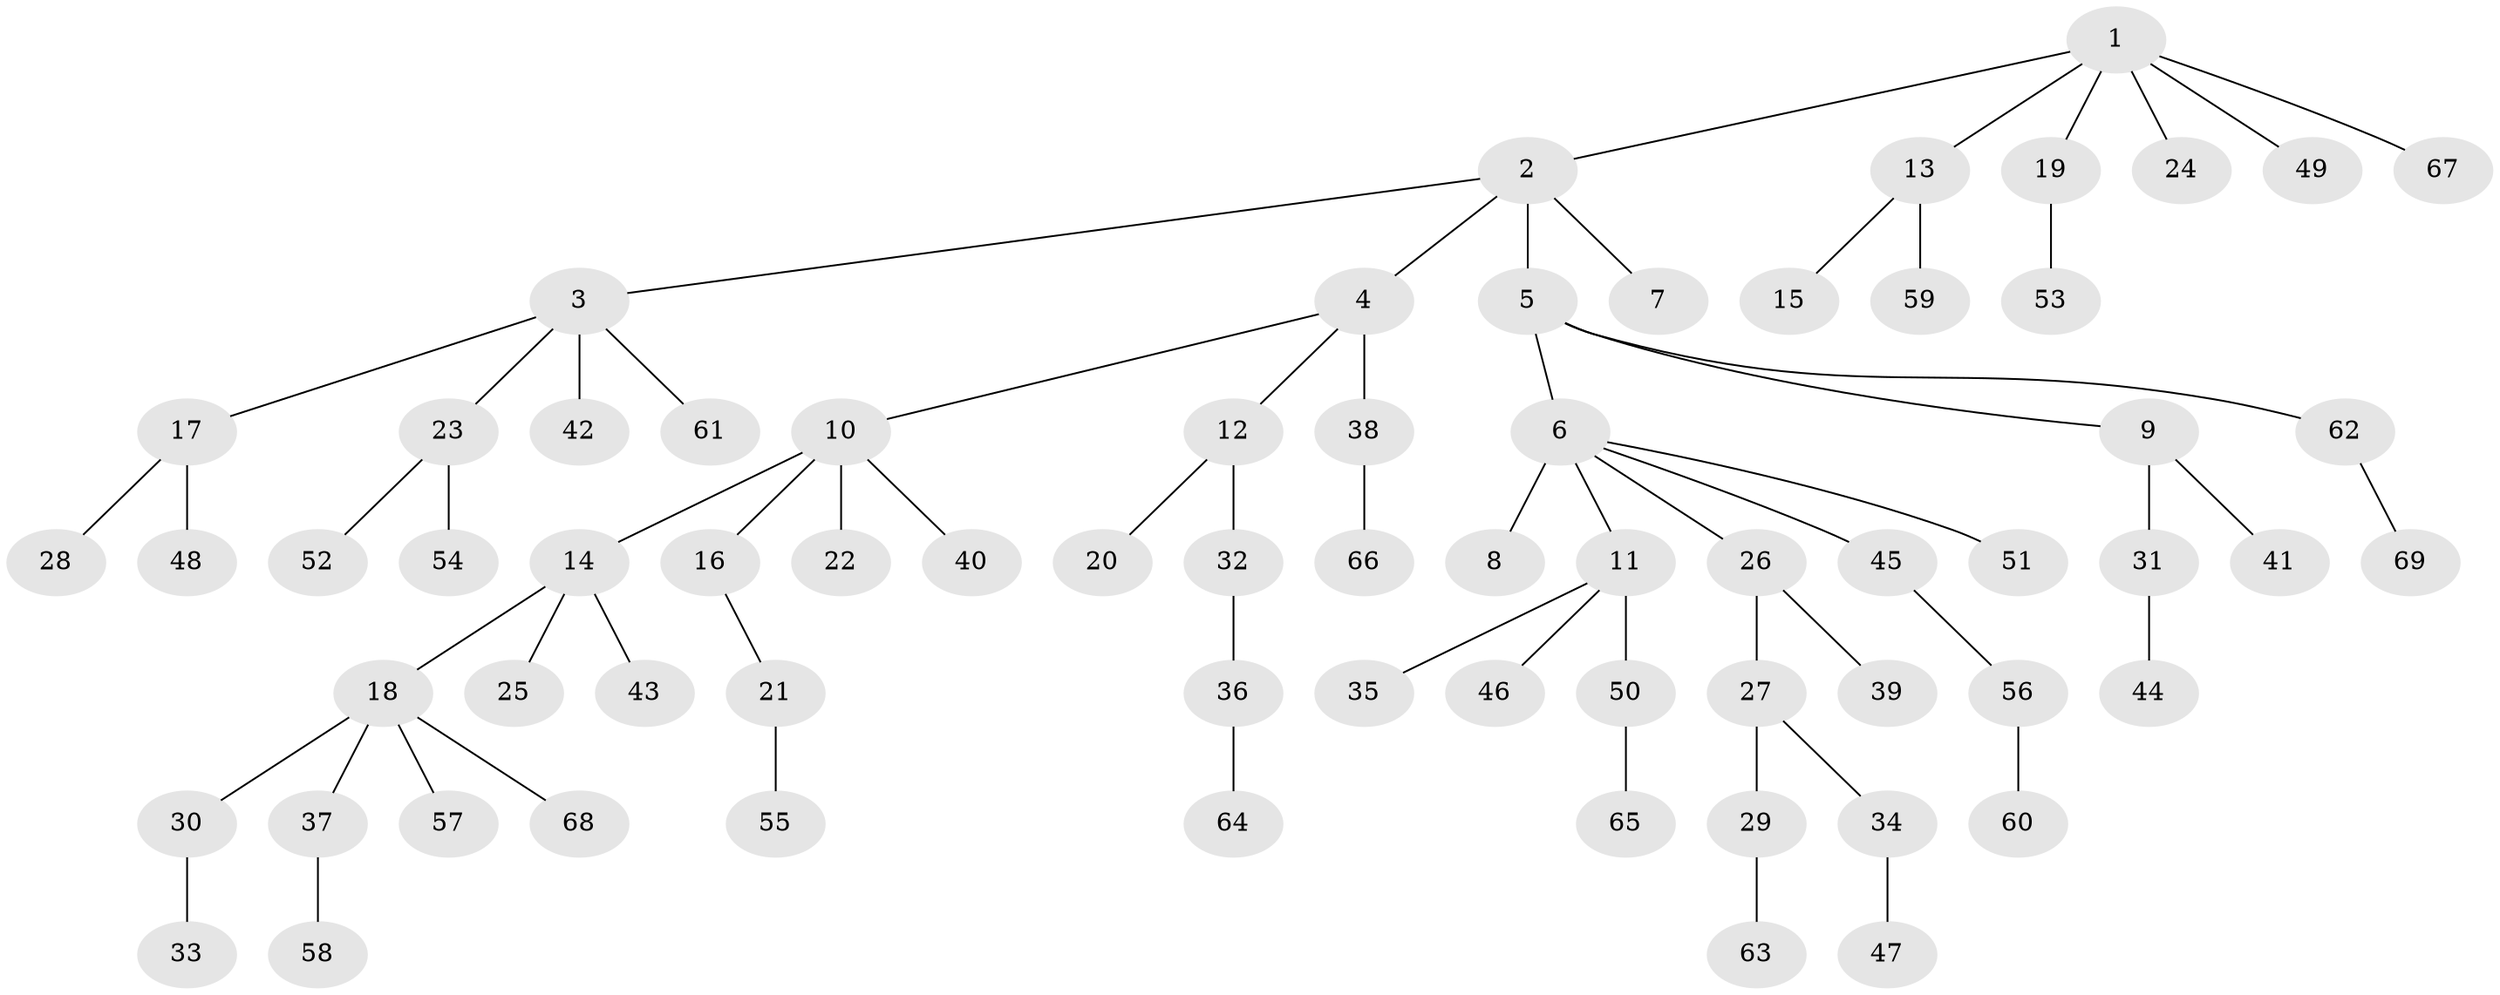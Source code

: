 // original degree distribution, {7: 0.007518796992481203, 6: 0.015037593984962405, 4: 0.03759398496240601, 3: 0.14285714285714285, 5: 0.045112781954887216, 2: 0.2857142857142857, 1: 0.46616541353383456}
// Generated by graph-tools (version 1.1) at 2025/51/03/04/25 22:51:37]
// undirected, 69 vertices, 68 edges
graph export_dot {
  node [color=gray90,style=filled];
  1;
  2;
  3;
  4;
  5;
  6;
  7;
  8;
  9;
  10;
  11;
  12;
  13;
  14;
  15;
  16;
  17;
  18;
  19;
  20;
  21;
  22;
  23;
  24;
  25;
  26;
  27;
  28;
  29;
  30;
  31;
  32;
  33;
  34;
  35;
  36;
  37;
  38;
  39;
  40;
  41;
  42;
  43;
  44;
  45;
  46;
  47;
  48;
  49;
  50;
  51;
  52;
  53;
  54;
  55;
  56;
  57;
  58;
  59;
  60;
  61;
  62;
  63;
  64;
  65;
  66;
  67;
  68;
  69;
  1 -- 2 [weight=1.0];
  1 -- 13 [weight=1.0];
  1 -- 19 [weight=1.0];
  1 -- 24 [weight=1.0];
  1 -- 49 [weight=1.0];
  1 -- 67 [weight=1.0];
  2 -- 3 [weight=1.0];
  2 -- 4 [weight=2.0];
  2 -- 5 [weight=1.0];
  2 -- 7 [weight=2.0];
  3 -- 17 [weight=1.0];
  3 -- 23 [weight=1.0];
  3 -- 42 [weight=1.0];
  3 -- 61 [weight=1.0];
  4 -- 10 [weight=1.0];
  4 -- 12 [weight=1.0];
  4 -- 38 [weight=1.0];
  5 -- 6 [weight=1.0];
  5 -- 9 [weight=1.0];
  5 -- 62 [weight=1.0];
  6 -- 8 [weight=3.0];
  6 -- 11 [weight=1.0];
  6 -- 26 [weight=1.0];
  6 -- 45 [weight=1.0];
  6 -- 51 [weight=1.0];
  9 -- 31 [weight=2.0];
  9 -- 41 [weight=1.0];
  10 -- 14 [weight=1.0];
  10 -- 16 [weight=1.0];
  10 -- 22 [weight=1.0];
  10 -- 40 [weight=1.0];
  11 -- 35 [weight=1.0];
  11 -- 46 [weight=1.0];
  11 -- 50 [weight=1.0];
  12 -- 20 [weight=1.0];
  12 -- 32 [weight=1.0];
  13 -- 15 [weight=1.0];
  13 -- 59 [weight=1.0];
  14 -- 18 [weight=1.0];
  14 -- 25 [weight=1.0];
  14 -- 43 [weight=1.0];
  16 -- 21 [weight=1.0];
  17 -- 28 [weight=1.0];
  17 -- 48 [weight=1.0];
  18 -- 30 [weight=1.0];
  18 -- 37 [weight=1.0];
  18 -- 57 [weight=1.0];
  18 -- 68 [weight=1.0];
  19 -- 53 [weight=2.0];
  21 -- 55 [weight=1.0];
  23 -- 52 [weight=1.0];
  23 -- 54 [weight=2.0];
  26 -- 27 [weight=1.0];
  26 -- 39 [weight=1.0];
  27 -- 29 [weight=1.0];
  27 -- 34 [weight=1.0];
  29 -- 63 [weight=2.0];
  30 -- 33 [weight=2.0];
  31 -- 44 [weight=1.0];
  32 -- 36 [weight=1.0];
  34 -- 47 [weight=1.0];
  36 -- 64 [weight=1.0];
  37 -- 58 [weight=1.0];
  38 -- 66 [weight=1.0];
  45 -- 56 [weight=1.0];
  50 -- 65 [weight=1.0];
  56 -- 60 [weight=1.0];
  62 -- 69 [weight=1.0];
}
